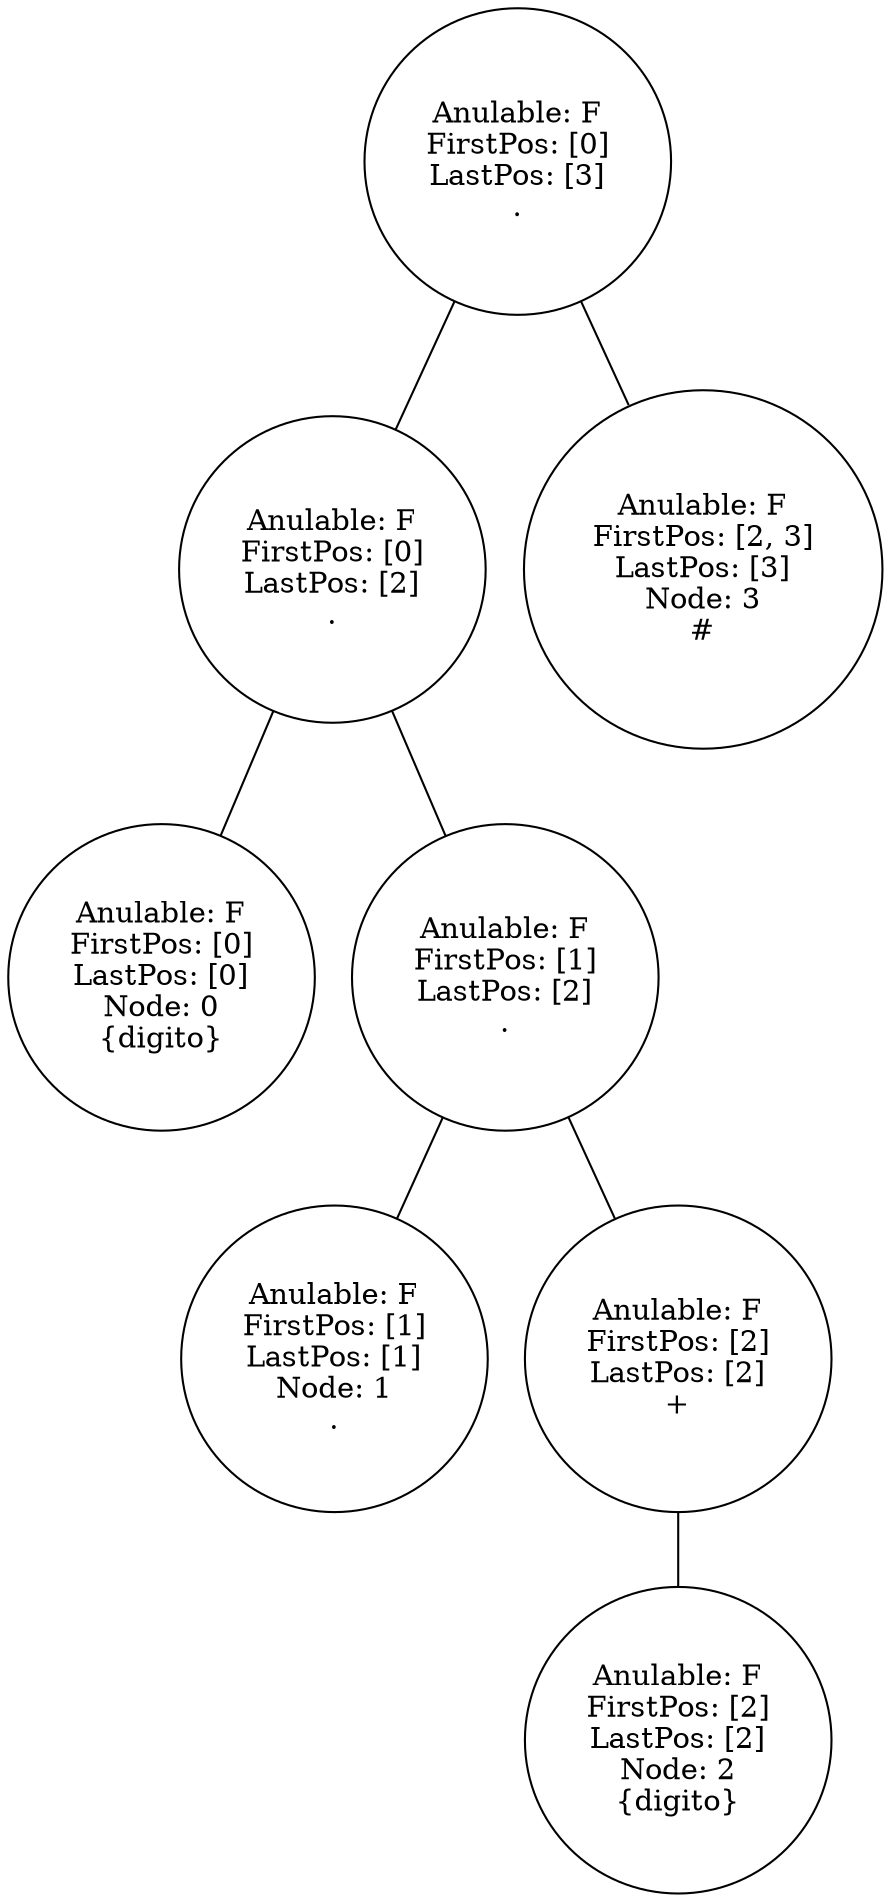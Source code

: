 graph G {AND_3 [label="Anulable: F
FirstPos: [0]
LastPos: [3]
.", shape="circle", width=1, height=1];
AND_2 [label="Anulable: F
FirstPos: [0]
LastPos: [2]
.", shape="circle", width=1, height=1];
I_0 [label="Anulable: F
FirstPos: [0]
LastPos: [0]
Node: 0
{digito}", shape="circle", width=1, height=1];
AND_1 [label="Anulable: F
FirstPos: [1]
LastPos: [2]
.", shape="circle", width=1, height=1];
I_1 [label="Anulable: F
FirstPos: [1]
LastPos: [1]
Node: 1
.", shape="circle", width=1, height=1];
PLUS_0 [label="Anulable: F
FirstPos: [2]
LastPos: [2]
+", shape="circle", width=1, height=1];
I_2 [label="Anulable: F
FirstPos: [2]
LastPos: [2]
Node: 2
{digito}", shape="circle", width=1, height=1];
I_ACEPTANCE_3 [label="Anulable: F
FirstPos: [2, 3]
LastPos: [3]
Node: 3
#", shape="circle", width=1, height=1];
AND_3 -- AND_2;
AND_2 -- I_0;
AND_2 -- AND_1;
AND_1 -- I_1;
AND_1 -- PLUS_0;
PLUS_0 -- I_2;
AND_3 -- I_ACEPTANCE_3;
}